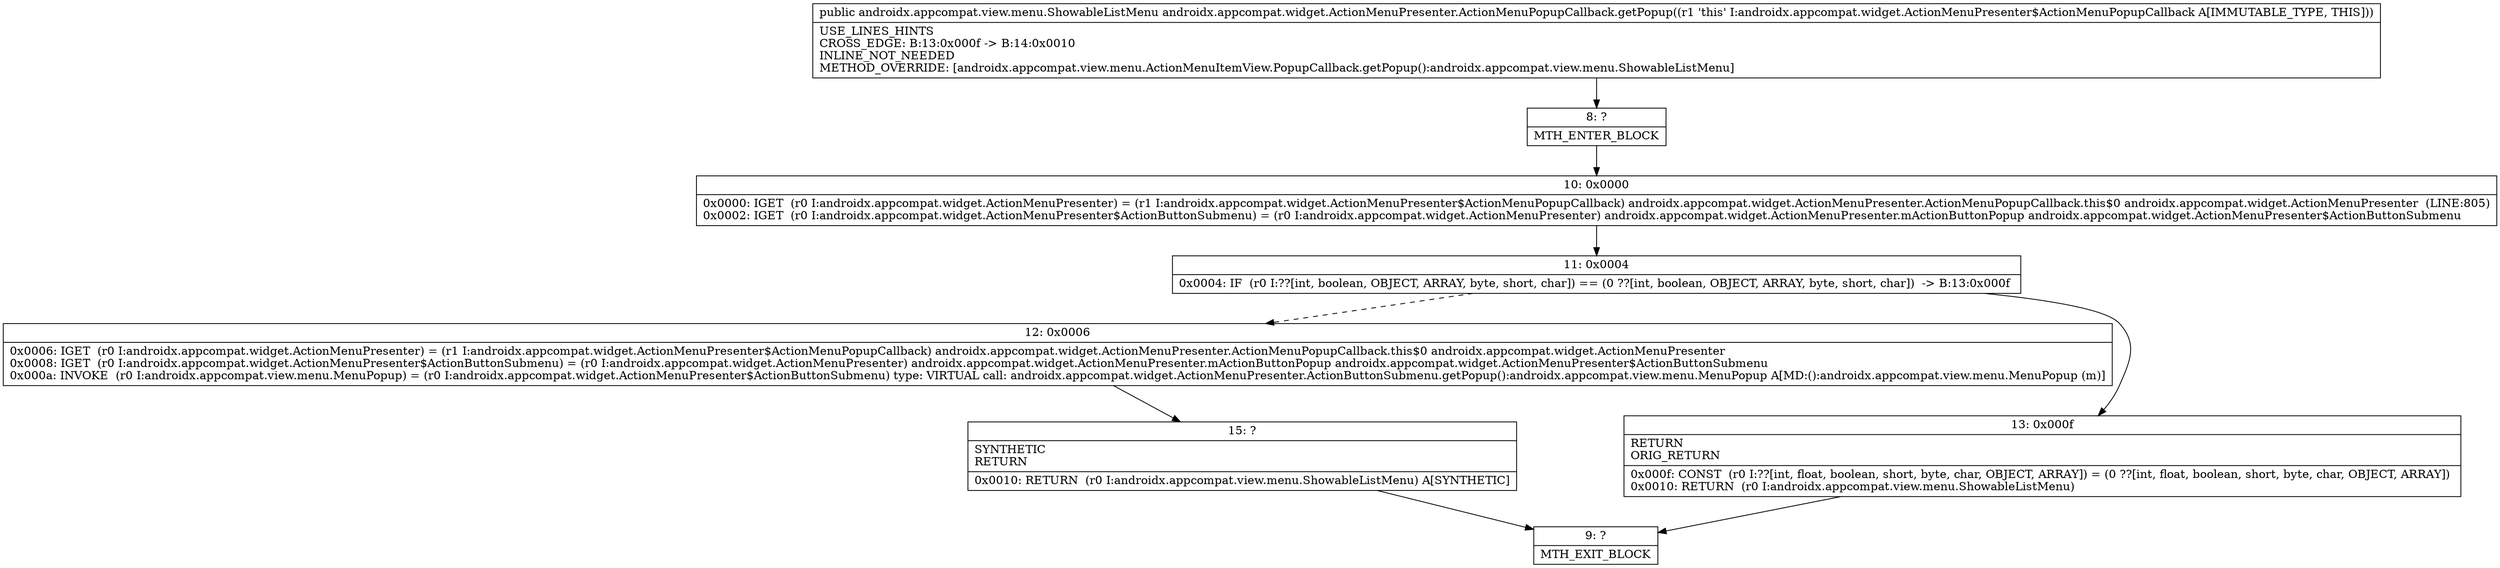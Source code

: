 digraph "CFG forandroidx.appcompat.widget.ActionMenuPresenter.ActionMenuPopupCallback.getPopup()Landroidx\/appcompat\/view\/menu\/ShowableListMenu;" {
Node_8 [shape=record,label="{8\:\ ?|MTH_ENTER_BLOCK\l}"];
Node_10 [shape=record,label="{10\:\ 0x0000|0x0000: IGET  (r0 I:androidx.appcompat.widget.ActionMenuPresenter) = (r1 I:androidx.appcompat.widget.ActionMenuPresenter$ActionMenuPopupCallback) androidx.appcompat.widget.ActionMenuPresenter.ActionMenuPopupCallback.this$0 androidx.appcompat.widget.ActionMenuPresenter  (LINE:805)\l0x0002: IGET  (r0 I:androidx.appcompat.widget.ActionMenuPresenter$ActionButtonSubmenu) = (r0 I:androidx.appcompat.widget.ActionMenuPresenter) androidx.appcompat.widget.ActionMenuPresenter.mActionButtonPopup androidx.appcompat.widget.ActionMenuPresenter$ActionButtonSubmenu \l}"];
Node_11 [shape=record,label="{11\:\ 0x0004|0x0004: IF  (r0 I:??[int, boolean, OBJECT, ARRAY, byte, short, char]) == (0 ??[int, boolean, OBJECT, ARRAY, byte, short, char])  \-\> B:13:0x000f \l}"];
Node_12 [shape=record,label="{12\:\ 0x0006|0x0006: IGET  (r0 I:androidx.appcompat.widget.ActionMenuPresenter) = (r1 I:androidx.appcompat.widget.ActionMenuPresenter$ActionMenuPopupCallback) androidx.appcompat.widget.ActionMenuPresenter.ActionMenuPopupCallback.this$0 androidx.appcompat.widget.ActionMenuPresenter \l0x0008: IGET  (r0 I:androidx.appcompat.widget.ActionMenuPresenter$ActionButtonSubmenu) = (r0 I:androidx.appcompat.widget.ActionMenuPresenter) androidx.appcompat.widget.ActionMenuPresenter.mActionButtonPopup androidx.appcompat.widget.ActionMenuPresenter$ActionButtonSubmenu \l0x000a: INVOKE  (r0 I:androidx.appcompat.view.menu.MenuPopup) = (r0 I:androidx.appcompat.widget.ActionMenuPresenter$ActionButtonSubmenu) type: VIRTUAL call: androidx.appcompat.widget.ActionMenuPresenter.ActionButtonSubmenu.getPopup():androidx.appcompat.view.menu.MenuPopup A[MD:():androidx.appcompat.view.menu.MenuPopup (m)]\l}"];
Node_15 [shape=record,label="{15\:\ ?|SYNTHETIC\lRETURN\l|0x0010: RETURN  (r0 I:androidx.appcompat.view.menu.ShowableListMenu) A[SYNTHETIC]\l}"];
Node_9 [shape=record,label="{9\:\ ?|MTH_EXIT_BLOCK\l}"];
Node_13 [shape=record,label="{13\:\ 0x000f|RETURN\lORIG_RETURN\l|0x000f: CONST  (r0 I:??[int, float, boolean, short, byte, char, OBJECT, ARRAY]) = (0 ??[int, float, boolean, short, byte, char, OBJECT, ARRAY]) \l0x0010: RETURN  (r0 I:androidx.appcompat.view.menu.ShowableListMenu) \l}"];
MethodNode[shape=record,label="{public androidx.appcompat.view.menu.ShowableListMenu androidx.appcompat.widget.ActionMenuPresenter.ActionMenuPopupCallback.getPopup((r1 'this' I:androidx.appcompat.widget.ActionMenuPresenter$ActionMenuPopupCallback A[IMMUTABLE_TYPE, THIS]))  | USE_LINES_HINTS\lCROSS_EDGE: B:13:0x000f \-\> B:14:0x0010\lINLINE_NOT_NEEDED\lMETHOD_OVERRIDE: [androidx.appcompat.view.menu.ActionMenuItemView.PopupCallback.getPopup():androidx.appcompat.view.menu.ShowableListMenu]\l}"];
MethodNode -> Node_8;Node_8 -> Node_10;
Node_10 -> Node_11;
Node_11 -> Node_12[style=dashed];
Node_11 -> Node_13;
Node_12 -> Node_15;
Node_15 -> Node_9;
Node_13 -> Node_9;
}

